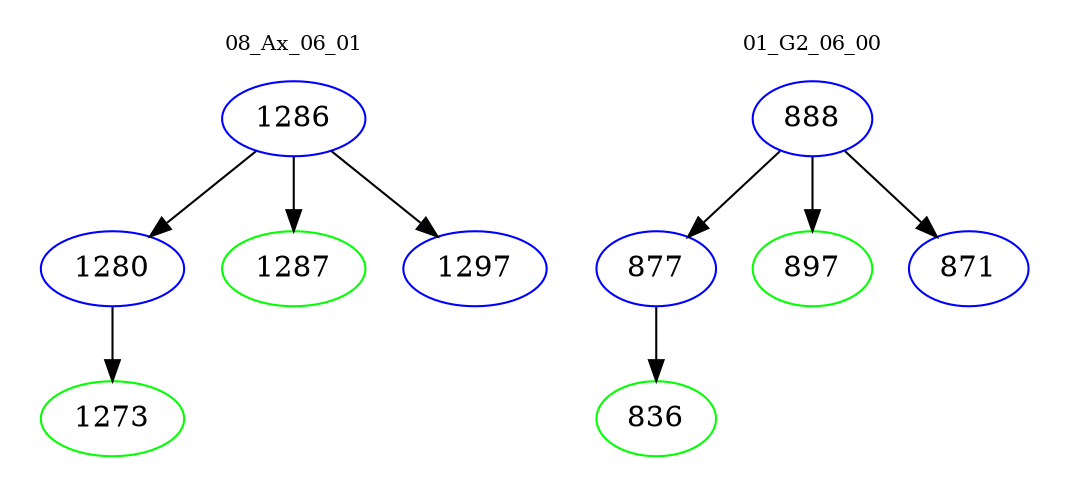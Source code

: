 digraph{
subgraph cluster_0 {
color = white
label = "08_Ax_06_01";
fontsize=10;
T0_1286 [label="1286", color="blue"]
T0_1286 -> T0_1280 [color="black"]
T0_1280 [label="1280", color="blue"]
T0_1280 -> T0_1273 [color="black"]
T0_1273 [label="1273", color="green"]
T0_1286 -> T0_1287 [color="black"]
T0_1287 [label="1287", color="green"]
T0_1286 -> T0_1297 [color="black"]
T0_1297 [label="1297", color="blue"]
}
subgraph cluster_1 {
color = white
label = "01_G2_06_00";
fontsize=10;
T1_888 [label="888", color="blue"]
T1_888 -> T1_877 [color="black"]
T1_877 [label="877", color="blue"]
T1_877 -> T1_836 [color="black"]
T1_836 [label="836", color="green"]
T1_888 -> T1_897 [color="black"]
T1_897 [label="897", color="green"]
T1_888 -> T1_871 [color="black"]
T1_871 [label="871", color="blue"]
}
}
